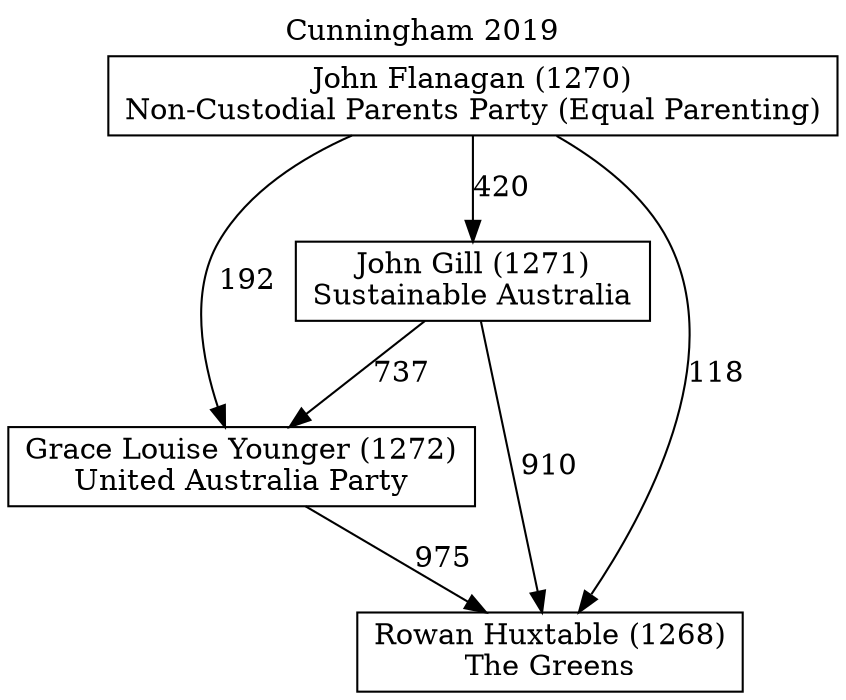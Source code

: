 // House preference flow
digraph "Rowan Huxtable (1268)_Cunningham_2019" {
	graph [label="Cunningham 2019" labelloc=t mclimit=10]
	node [shape=box]
	"Grace Louise Younger (1272)" [label="Grace Louise Younger (1272)
United Australia Party"]
	"John Flanagan (1270)" [label="John Flanagan (1270)
Non-Custodial Parents Party (Equal Parenting)"]
	"John Gill (1271)" [label="John Gill (1271)
Sustainable Australia"]
	"Rowan Huxtable (1268)" [label="Rowan Huxtable (1268)
The Greens"]
	"Grace Louise Younger (1272)" -> "Rowan Huxtable (1268)" [label=975]
	"John Flanagan (1270)" -> "Grace Louise Younger (1272)" [label=192]
	"John Flanagan (1270)" -> "John Gill (1271)" [label=420]
	"John Flanagan (1270)" -> "Rowan Huxtable (1268)" [label=118]
	"John Gill (1271)" -> "Grace Louise Younger (1272)" [label=737]
	"John Gill (1271)" -> "Rowan Huxtable (1268)" [label=910]
}

